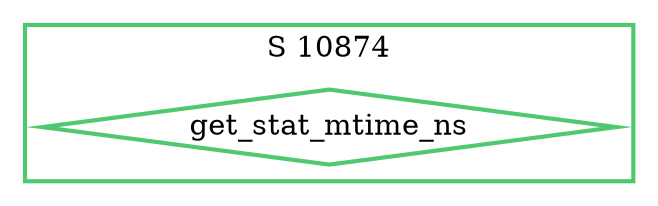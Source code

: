 digraph G {
  ratio=0.500000;
  "UV get_stat_mtime_ns (10874)" [shape=diamond, label="get_stat_mtime_ns",
                                  color="#50C870", style=bold];
  
  subgraph cluster_10874 { label="S 10874";
    color="#50C870";
    style=bold;
    "UV get_stat_mtime_ns (10874)"; };
  
  
  }
